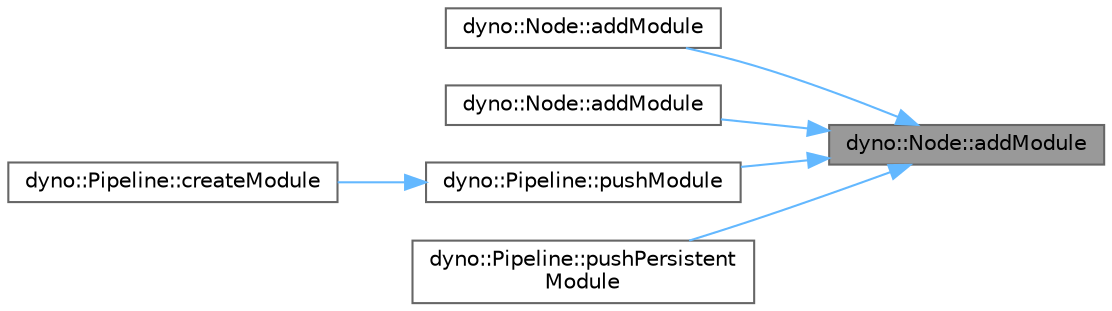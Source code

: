 digraph "dyno::Node::addModule"
{
 // LATEX_PDF_SIZE
  bgcolor="transparent";
  edge [fontname=Helvetica,fontsize=10,labelfontname=Helvetica,labelfontsize=10];
  node [fontname=Helvetica,fontsize=10,shape=box,height=0.2,width=0.4];
  rankdir="RL";
  Node1 [id="Node000001",label="dyno::Node::addModule",height=0.2,width=0.4,color="gray40", fillcolor="grey60", style="filled", fontcolor="black",tooltip="Add a module to m_module_list and other special module lists."];
  Node1 -> Node2 [id="edge1_Node000001_Node000002",dir="back",color="steelblue1",style="solid",tooltip=" "];
  Node2 [id="Node000002",label="dyno::Node::addModule",height=0.2,width=0.4,color="grey40", fillcolor="white", style="filled",URL="$classdyno_1_1_node.html#a46721b14b8b347a5880e9d3410a7bcd2",tooltip="Add a speical kind of module."];
  Node1 -> Node3 [id="edge2_Node000001_Node000003",dir="back",color="steelblue1",style="solid",tooltip=" "];
  Node3 [id="Node000003",label="dyno::Node::addModule",height=0.2,width=0.4,color="grey40", fillcolor="white", style="filled",URL="$classdyno_1_1_node.html#a658a557369febedc26a42fb9f07a0a5d",tooltip=" "];
  Node1 -> Node4 [id="edge3_Node000001_Node000004",dir="back",color="steelblue1",style="solid",tooltip=" "];
  Node4 [id="Node000004",label="dyno::Pipeline::pushModule",height=0.2,width=0.4,color="grey40", fillcolor="white", style="filled",URL="$classdyno_1_1_pipeline.html#a289e913b1d58ca1de4be1fb04e3d9aac",tooltip=" "];
  Node4 -> Node5 [id="edge4_Node000004_Node000005",dir="back",color="steelblue1",style="solid",tooltip=" "];
  Node5 [id="Node000005",label="dyno::Pipeline::createModule",height=0.2,width=0.4,color="grey40", fillcolor="white", style="filled",URL="$classdyno_1_1_pipeline.html#a9d3c4cf3bd0ac17dbc37d72516c5ab22",tooltip=" "];
  Node1 -> Node6 [id="edge5_Node000001_Node000006",dir="back",color="steelblue1",style="solid",tooltip=" "];
  Node6 [id="Node000006",label="dyno::Pipeline::pushPersistent\lModule",height=0.2,width=0.4,color="grey40", fillcolor="white", style="filled",URL="$classdyno_1_1_pipeline.html#a48a48914caa0a4eae1e694918a8415c0",tooltip=" "];
}

